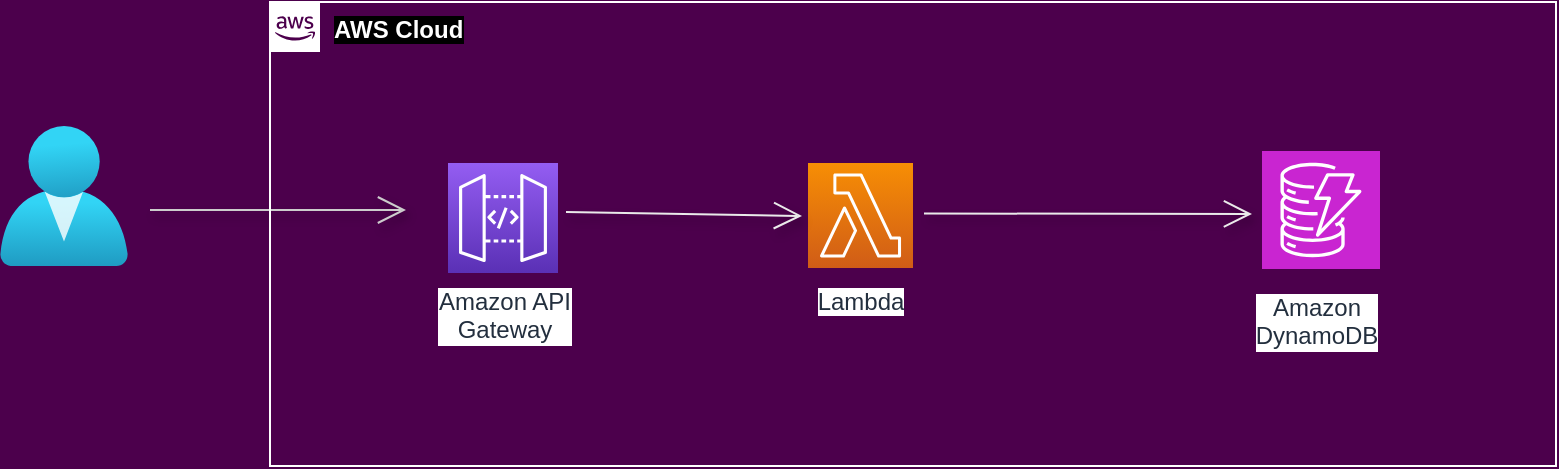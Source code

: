 <mxfile version="26.0.7">
  <diagram id="Ht1M8jgEwFfnCIfOTk4-" name="Page-1">
    <mxGraphModel dx="1290" dy="522" grid="0" gridSize="7" guides="1" tooltips="1" connect="1" arrows="1" fold="1" page="1" pageScale="1" pageWidth="1169" pageHeight="827" background="#4C004C" math="0" shadow="0">
      <root>
        <mxCell id="0" />
        <mxCell id="1" parent="0" />
        <mxCell id="UEzPUAAOIrF-is8g5C7q-113" value="Lambda" style="outlineConnect=0;fontColor=#232F3E;gradientColor=#F78E04;gradientDirection=north;fillColor=#D05C17;strokeColor=#ffffff;dashed=0;verticalLabelPosition=bottom;verticalAlign=top;align=center;html=1;fontSize=12;fontStyle=0;aspect=fixed;shape=mxgraph.aws4.resourceIcon;resIcon=mxgraph.aws4.lambda;labelBackgroundColor=#ffffff;spacingTop=3;" parent="1" vertex="1">
          <mxGeometry x="435" y="211.5" width="52.5" height="52.5" as="geometry" />
        </mxCell>
        <mxCell id="UEzPUAAOIrF-is8g5C7q-114" value="Amazon API&lt;br&gt;Gateway&lt;br&gt;" style="outlineConnect=0;fontColor=#232F3E;gradientColor=#945DF2;gradientDirection=north;fillColor=#5A30B5;strokeColor=#ffffff;dashed=0;verticalLabelPosition=bottom;verticalAlign=top;align=center;html=1;fontSize=12;fontStyle=0;aspect=fixed;shape=mxgraph.aws4.resourceIcon;resIcon=mxgraph.aws4.api_gateway;labelBackgroundColor=#ffffff;" parent="1" vertex="1">
          <mxGeometry x="255" y="211.5" width="55" height="55" as="geometry" />
        </mxCell>
        <mxCell id="UEzPUAAOIrF-is8g5C7q-119" value="Amazon&lt;br&gt;DynamoDB&lt;br&gt;" style="outlineConnect=0;fontColor=#232F3E;gradientColor=#4D72F3;gradientDirection=north;fillColor=#3334B9;strokeColor=#ffffff;dashed=0;verticalLabelPosition=bottom;verticalAlign=top;align=center;html=1;fontSize=12;fontStyle=0;aspect=fixed;shape=mxgraph.aws4.resourceIcon;resIcon=mxgraph.aws4.dynamodb;labelBackgroundColor=#ffffff;spacingTop=5;" parent="1" vertex="1">
          <mxGeometry x="662" y="209.75" width="54.75" height="54.75" as="geometry" />
        </mxCell>
        <mxCell id="0az0PLpRTDVHXp2KyUd1-6" value="" style="image;aspect=fixed;html=1;points=[];align=center;fontSize=12;image=img/lib/azure2/identity/Users.svg;fillColor=light-dark(#FFFF66,var(--ge-dark-color, #121212));strokeColor=light-dark(#FFFF00,#FFFFFF);" vertex="1" parent="1">
          <mxGeometry x="31" y="193" width="64" height="70" as="geometry" />
        </mxCell>
        <mxCell id="0az0PLpRTDVHXp2KyUd1-8" value="" style="endArrow=open;endFill=1;endSize=12;html=1;rounded=0;fillColor=#CCCCCC;strokeColor=light-dark(#CCCCCC,#FFFFFF);shadow=1;" edge="1" parent="1">
          <mxGeometry width="160" relative="1" as="geometry">
            <mxPoint x="106" y="235" as="sourcePoint" />
            <mxPoint x="234" y="235" as="targetPoint" />
          </mxGeometry>
        </mxCell>
        <mxCell id="0az0PLpRTDVHXp2KyUd1-15" value="" style="endArrow=open;endFill=1;endSize=12;html=1;rounded=0;fillColor=#1E1E1E;strokeColor=light-dark(#EAEAEA,#FFFFFF);shadow=1;" edge="1" parent="1">
          <mxGeometry width="160" relative="1" as="geometry">
            <mxPoint x="314" y="236" as="sourcePoint" />
            <mxPoint x="432" y="238" as="targetPoint" />
          </mxGeometry>
        </mxCell>
        <mxCell id="0az0PLpRTDVHXp2KyUd1-19" value="" style="endArrow=open;endFill=1;endSize=12;html=1;rounded=0;fillColor=#CCCCCC;strokeColor=light-dark(#EAEAEA,#FFFFFF);shadow=1;" edge="1" parent="1">
          <mxGeometry width="160" relative="1" as="geometry">
            <mxPoint x="493" y="236.75" as="sourcePoint" />
            <mxPoint x="657" y="237" as="targetPoint" />
          </mxGeometry>
        </mxCell>
        <mxCell id="0az0PLpRTDVHXp2KyUd1-21" value="" style="sketch=0;points=[[0,0,0],[0.25,0,0],[0.5,0,0],[0.75,0,0],[1,0,0],[0,1,0],[0.25,1,0],[0.5,1,0],[0.75,1,0],[1,1,0],[0,0.25,0],[0,0.5,0],[0,0.75,0],[1,0.25,0],[1,0.5,0],[1,0.75,0]];outlineConnect=0;fontColor=#232F3E;fillColor=#C925D1;strokeColor=#ffffff;dashed=0;verticalLabelPosition=bottom;verticalAlign=top;align=center;html=1;fontSize=12;fontStyle=0;aspect=fixed;shape=mxgraph.aws4.resourceIcon;resIcon=mxgraph.aws4.dynamodb;" vertex="1" parent="1">
          <mxGeometry x="662" y="205.5" width="59" height="59" as="geometry" />
        </mxCell>
        <mxCell id="0az0PLpRTDVHXp2KyUd1-25" value="&lt;b style=&quot;&quot;&gt;&lt;font style=&quot;color: rgb(255, 255, 255); background-color: rgb(0, 0, 0);&quot;&gt;AWS Cloud&lt;/font&gt;&lt;/b&gt;" style="points=[[0,0],[0.25,0],[0.5,0],[0.75,0],[1,0],[1,0.25],[1,0.5],[1,0.75],[1,1],[0.75,1],[0.5,1],[0.25,1],[0,1],[0,0.75],[0,0.5],[0,0.25]];outlineConnect=0;gradientColor=none;html=1;whiteSpace=wrap;fontSize=12;fontStyle=0;container=1;pointerEvents=0;collapsible=0;recursiveResize=0;shape=mxgraph.aws4.group;grIcon=mxgraph.aws4.group_aws_cloud_alt;strokeColor=#FFFFFF;fillColor=none;verticalAlign=top;align=left;spacingLeft=30;fontColor=#232F3E;dashed=10;" vertex="1" parent="1">
          <mxGeometry x="166" y="131" width="643" height="232" as="geometry" />
        </mxCell>
      </root>
    </mxGraphModel>
  </diagram>
</mxfile>
